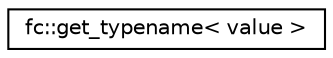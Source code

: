 digraph "Graphical Class Hierarchy"
{
  edge [fontname="Helvetica",fontsize="10",labelfontname="Helvetica",labelfontsize="10"];
  node [fontname="Helvetica",fontsize="10",shape=record];
  rankdir="LR";
  Node0 [label="fc::get_typename\< value \>",height=0.2,width=0.4,color="black", fillcolor="white", style="filled",URL="$structfc_1_1get__typename_3_01value_01_4.html"];
}
